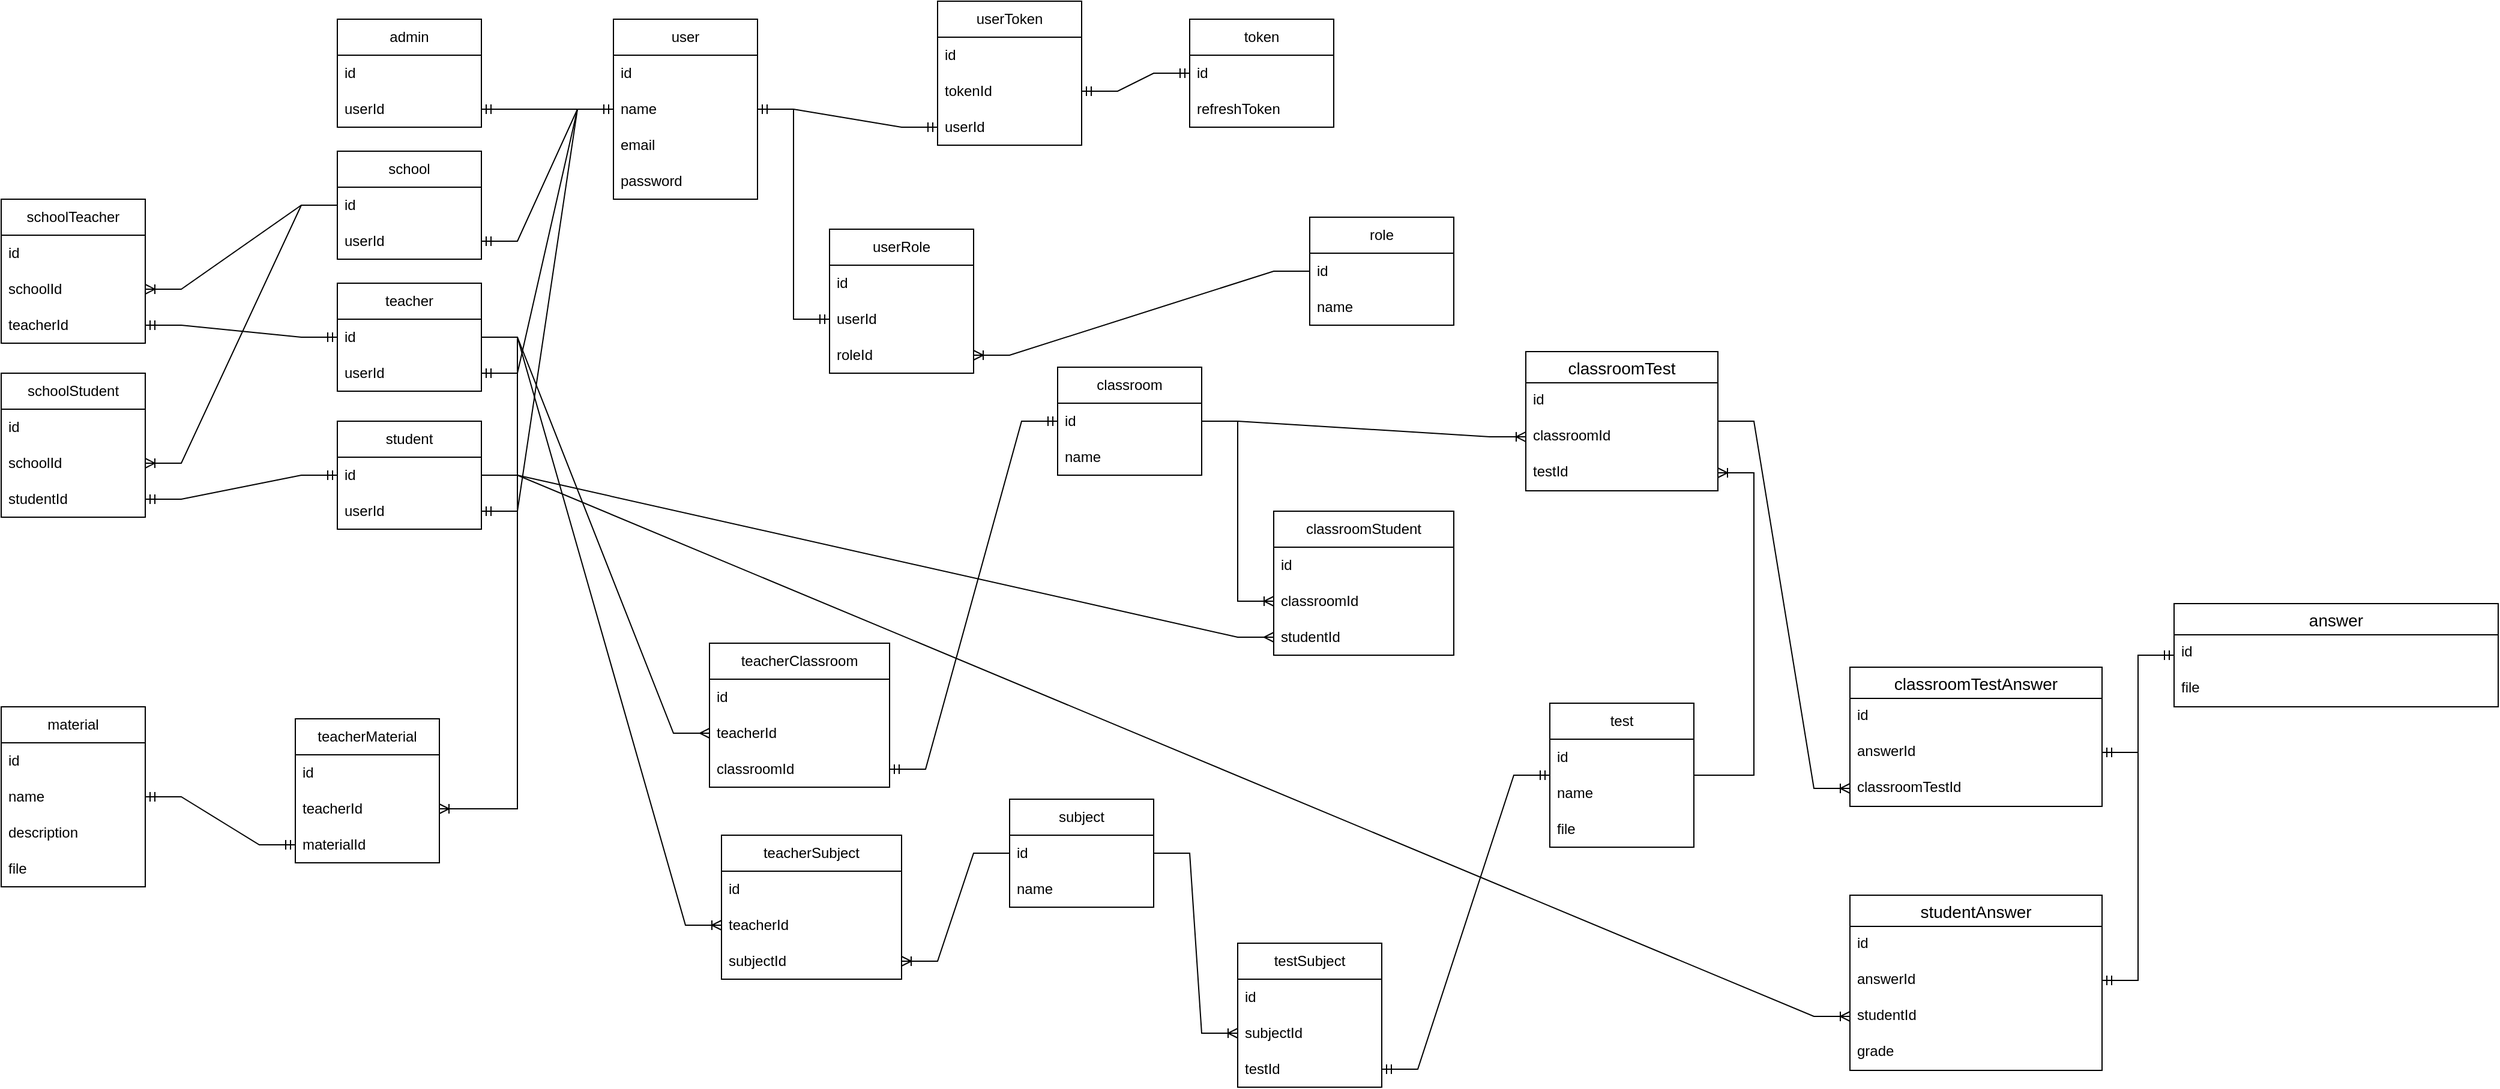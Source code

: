 <mxfile version="21.1.2" type="device">
  <diagram name="Page-1" id="eALL8tD4Tv38lzcRnJ0T">
    <mxGraphModel dx="1354" dy="616" grid="1" gridSize="10" guides="1" tooltips="1" connect="1" arrows="1" fold="1" page="1" pageScale="1" pageWidth="850" pageHeight="1100" math="0" shadow="0">
      <root>
        <mxCell id="0" />
        <mxCell id="1" parent="0" />
        <mxCell id="xvfIE4TWABNg3Rq_-1RB-7" value="user" style="swimlane;fontStyle=0;childLayout=stackLayout;horizontal=1;startSize=30;horizontalStack=0;resizeParent=1;resizeParentMax=0;resizeLast=0;collapsible=1;marginBottom=0;whiteSpace=wrap;html=1;" parent="1" vertex="1">
          <mxGeometry x="550" y="30" width="120" height="150" as="geometry" />
        </mxCell>
        <mxCell id="xvfIE4TWABNg3Rq_-1RB-8" value="id" style="text;strokeColor=none;fillColor=none;align=left;verticalAlign=middle;spacingLeft=4;spacingRight=4;overflow=hidden;points=[[0,0.5],[1,0.5]];portConstraint=eastwest;rotatable=0;whiteSpace=wrap;html=1;" parent="xvfIE4TWABNg3Rq_-1RB-7" vertex="1">
          <mxGeometry y="30" width="120" height="30" as="geometry" />
        </mxCell>
        <mxCell id="xvfIE4TWABNg3Rq_-1RB-9" value="name" style="text;strokeColor=none;fillColor=none;align=left;verticalAlign=middle;spacingLeft=4;spacingRight=4;overflow=hidden;points=[[0,0.5],[1,0.5]];portConstraint=eastwest;rotatable=0;whiteSpace=wrap;html=1;" parent="xvfIE4TWABNg3Rq_-1RB-7" vertex="1">
          <mxGeometry y="60" width="120" height="30" as="geometry" />
        </mxCell>
        <mxCell id="xvfIE4TWABNg3Rq_-1RB-10" value="email" style="text;strokeColor=none;fillColor=none;align=left;verticalAlign=middle;spacingLeft=4;spacingRight=4;overflow=hidden;points=[[0,0.5],[1,0.5]];portConstraint=eastwest;rotatable=0;whiteSpace=wrap;html=1;" parent="xvfIE4TWABNg3Rq_-1RB-7" vertex="1">
          <mxGeometry y="90" width="120" height="30" as="geometry" />
        </mxCell>
        <mxCell id="VSKxh8Pu2rIvgMuT44nd-1" value="password" style="text;strokeColor=none;fillColor=none;align=left;verticalAlign=middle;spacingLeft=4;spacingRight=4;overflow=hidden;points=[[0,0.5],[1,0.5]];portConstraint=eastwest;rotatable=0;whiteSpace=wrap;html=1;" parent="xvfIE4TWABNg3Rq_-1RB-7" vertex="1">
          <mxGeometry y="120" width="120" height="30" as="geometry" />
        </mxCell>
        <mxCell id="xvfIE4TWABNg3Rq_-1RB-12" value="userRole" style="swimlane;fontStyle=0;childLayout=stackLayout;horizontal=1;startSize=30;horizontalStack=0;resizeParent=1;resizeParentMax=0;resizeLast=0;collapsible=1;marginBottom=0;whiteSpace=wrap;html=1;" parent="1" vertex="1">
          <mxGeometry x="730" y="205" width="120" height="120" as="geometry" />
        </mxCell>
        <mxCell id="xvfIE4TWABNg3Rq_-1RB-13" value="id" style="text;strokeColor=none;fillColor=none;align=left;verticalAlign=middle;spacingLeft=4;spacingRight=4;overflow=hidden;points=[[0,0.5],[1,0.5]];portConstraint=eastwest;rotatable=0;whiteSpace=wrap;html=1;" parent="xvfIE4TWABNg3Rq_-1RB-12" vertex="1">
          <mxGeometry y="30" width="120" height="30" as="geometry" />
        </mxCell>
        <mxCell id="xvfIE4TWABNg3Rq_-1RB-14" value="userId" style="text;strokeColor=none;fillColor=none;align=left;verticalAlign=middle;spacingLeft=4;spacingRight=4;overflow=hidden;points=[[0,0.5],[1,0.5]];portConstraint=eastwest;rotatable=0;whiteSpace=wrap;html=1;" parent="xvfIE4TWABNg3Rq_-1RB-12" vertex="1">
          <mxGeometry y="60" width="120" height="30" as="geometry" />
        </mxCell>
        <mxCell id="xvfIE4TWABNg3Rq_-1RB-15" value="roleId" style="text;strokeColor=none;fillColor=none;align=left;verticalAlign=middle;spacingLeft=4;spacingRight=4;overflow=hidden;points=[[0,0.5],[1,0.5]];portConstraint=eastwest;rotatable=0;whiteSpace=wrap;html=1;" parent="xvfIE4TWABNg3Rq_-1RB-12" vertex="1">
          <mxGeometry y="90" width="120" height="30" as="geometry" />
        </mxCell>
        <mxCell id="xvfIE4TWABNg3Rq_-1RB-16" value="role" style="swimlane;fontStyle=0;childLayout=stackLayout;horizontal=1;startSize=30;horizontalStack=0;resizeParent=1;resizeParentMax=0;resizeLast=0;collapsible=1;marginBottom=0;whiteSpace=wrap;html=1;" parent="1" vertex="1">
          <mxGeometry x="1130" y="195" width="120" height="90" as="geometry" />
        </mxCell>
        <mxCell id="xvfIE4TWABNg3Rq_-1RB-17" value="id" style="text;strokeColor=none;fillColor=none;align=left;verticalAlign=middle;spacingLeft=4;spacingRight=4;overflow=hidden;points=[[0,0.5],[1,0.5]];portConstraint=eastwest;rotatable=0;whiteSpace=wrap;html=1;" parent="xvfIE4TWABNg3Rq_-1RB-16" vertex="1">
          <mxGeometry y="30" width="120" height="30" as="geometry" />
        </mxCell>
        <mxCell id="xvfIE4TWABNg3Rq_-1RB-18" value="name" style="text;strokeColor=none;fillColor=none;align=left;verticalAlign=middle;spacingLeft=4;spacingRight=4;overflow=hidden;points=[[0,0.5],[1,0.5]];portConstraint=eastwest;rotatable=0;whiteSpace=wrap;html=1;" parent="xvfIE4TWABNg3Rq_-1RB-16" vertex="1">
          <mxGeometry y="60" width="120" height="30" as="geometry" />
        </mxCell>
        <mxCell id="xvfIE4TWABNg3Rq_-1RB-23" value="" style="edgeStyle=entityRelationEdgeStyle;fontSize=12;html=1;endArrow=ERoneToMany;rounded=0;" parent="1" source="xvfIE4TWABNg3Rq_-1RB-16" target="xvfIE4TWABNg3Rq_-1RB-15" edge="1">
          <mxGeometry width="100" height="100" relative="1" as="geometry">
            <mxPoint x="655" y="225" as="sourcePoint" />
            <mxPoint x="755" y="125" as="targetPoint" />
          </mxGeometry>
        </mxCell>
        <mxCell id="xvfIE4TWABNg3Rq_-1RB-32" value="schoolStudent" style="swimlane;fontStyle=0;childLayout=stackLayout;horizontal=1;startSize=30;horizontalStack=0;resizeParent=1;resizeParentMax=0;resizeLast=0;collapsible=1;marginBottom=0;whiteSpace=wrap;html=1;" parent="1" vertex="1">
          <mxGeometry x="40" y="325" width="120" height="120" as="geometry" />
        </mxCell>
        <mxCell id="xvfIE4TWABNg3Rq_-1RB-33" value="id" style="text;strokeColor=none;fillColor=none;align=left;verticalAlign=middle;spacingLeft=4;spacingRight=4;overflow=hidden;points=[[0,0.5],[1,0.5]];portConstraint=eastwest;rotatable=0;whiteSpace=wrap;html=1;" parent="xvfIE4TWABNg3Rq_-1RB-32" vertex="1">
          <mxGeometry y="30" width="120" height="30" as="geometry" />
        </mxCell>
        <mxCell id="xvfIE4TWABNg3Rq_-1RB-34" value="schoolId" style="text;strokeColor=none;fillColor=none;align=left;verticalAlign=middle;spacingLeft=4;spacingRight=4;overflow=hidden;points=[[0,0.5],[1,0.5]];portConstraint=eastwest;rotatable=0;whiteSpace=wrap;html=1;" parent="xvfIE4TWABNg3Rq_-1RB-32" vertex="1">
          <mxGeometry y="60" width="120" height="30" as="geometry" />
        </mxCell>
        <mxCell id="xvfIE4TWABNg3Rq_-1RB-35" value="studentId" style="text;strokeColor=none;fillColor=none;align=left;verticalAlign=middle;spacingLeft=4;spacingRight=4;overflow=hidden;points=[[0,0.5],[1,0.5]];portConstraint=eastwest;rotatable=0;whiteSpace=wrap;html=1;" parent="xvfIE4TWABNg3Rq_-1RB-32" vertex="1">
          <mxGeometry y="90" width="120" height="30" as="geometry" />
        </mxCell>
        <mxCell id="xvfIE4TWABNg3Rq_-1RB-36" value="student" style="swimlane;fontStyle=0;childLayout=stackLayout;horizontal=1;startSize=30;horizontalStack=0;resizeParent=1;resizeParentMax=0;resizeLast=0;collapsible=1;marginBottom=0;whiteSpace=wrap;html=1;" parent="1" vertex="1">
          <mxGeometry x="320" y="365" width="120" height="90" as="geometry" />
        </mxCell>
        <mxCell id="xvfIE4TWABNg3Rq_-1RB-37" value="id" style="text;strokeColor=none;fillColor=none;align=left;verticalAlign=middle;spacingLeft=4;spacingRight=4;overflow=hidden;points=[[0,0.5],[1,0.5]];portConstraint=eastwest;rotatable=0;whiteSpace=wrap;html=1;" parent="xvfIE4TWABNg3Rq_-1RB-36" vertex="1">
          <mxGeometry y="30" width="120" height="30" as="geometry" />
        </mxCell>
        <mxCell id="xvfIE4TWABNg3Rq_-1RB-38" value="userId" style="text;strokeColor=none;fillColor=none;align=left;verticalAlign=middle;spacingLeft=4;spacingRight=4;overflow=hidden;points=[[0,0.5],[1,0.5]];portConstraint=eastwest;rotatable=0;whiteSpace=wrap;html=1;" parent="xvfIE4TWABNg3Rq_-1RB-36" vertex="1">
          <mxGeometry y="60" width="120" height="30" as="geometry" />
        </mxCell>
        <mxCell id="xvfIE4TWABNg3Rq_-1RB-40" value="teacher" style="swimlane;fontStyle=0;childLayout=stackLayout;horizontal=1;startSize=30;horizontalStack=0;resizeParent=1;resizeParentMax=0;resizeLast=0;collapsible=1;marginBottom=0;whiteSpace=wrap;html=1;" parent="1" vertex="1">
          <mxGeometry x="320" y="250" width="120" height="90" as="geometry" />
        </mxCell>
        <mxCell id="xvfIE4TWABNg3Rq_-1RB-41" value="id" style="text;strokeColor=none;fillColor=none;align=left;verticalAlign=middle;spacingLeft=4;spacingRight=4;overflow=hidden;points=[[0,0.5],[1,0.5]];portConstraint=eastwest;rotatable=0;whiteSpace=wrap;html=1;" parent="xvfIE4TWABNg3Rq_-1RB-40" vertex="1">
          <mxGeometry y="30" width="120" height="30" as="geometry" />
        </mxCell>
        <mxCell id="xvfIE4TWABNg3Rq_-1RB-56" value="userId" style="text;strokeColor=none;fillColor=none;align=left;verticalAlign=middle;spacingLeft=4;spacingRight=4;overflow=hidden;points=[[0,0.5],[1,0.5]];portConstraint=eastwest;rotatable=0;whiteSpace=wrap;html=1;" parent="xvfIE4TWABNg3Rq_-1RB-40" vertex="1">
          <mxGeometry y="60" width="120" height="30" as="geometry" />
        </mxCell>
        <mxCell id="xvfIE4TWABNg3Rq_-1RB-44" value="school" style="swimlane;fontStyle=0;childLayout=stackLayout;horizontal=1;startSize=30;horizontalStack=0;resizeParent=1;resizeParentMax=0;resizeLast=0;collapsible=1;marginBottom=0;whiteSpace=wrap;html=1;" parent="1" vertex="1">
          <mxGeometry x="320" y="140" width="120" height="90" as="geometry" />
        </mxCell>
        <mxCell id="xvfIE4TWABNg3Rq_-1RB-45" value="id" style="text;strokeColor=none;fillColor=none;align=left;verticalAlign=middle;spacingLeft=4;spacingRight=4;overflow=hidden;points=[[0,0.5],[1,0.5]];portConstraint=eastwest;rotatable=0;whiteSpace=wrap;html=1;" parent="xvfIE4TWABNg3Rq_-1RB-44" vertex="1">
          <mxGeometry y="30" width="120" height="30" as="geometry" />
        </mxCell>
        <mxCell id="xvfIE4TWABNg3Rq_-1RB-46" value="userId" style="text;strokeColor=none;fillColor=none;align=left;verticalAlign=middle;spacingLeft=4;spacingRight=4;overflow=hidden;points=[[0,0.5],[1,0.5]];portConstraint=eastwest;rotatable=0;whiteSpace=wrap;html=1;" parent="xvfIE4TWABNg3Rq_-1RB-44" vertex="1">
          <mxGeometry y="60" width="120" height="30" as="geometry" />
        </mxCell>
        <mxCell id="xvfIE4TWABNg3Rq_-1RB-48" value="admin" style="swimlane;fontStyle=0;childLayout=stackLayout;horizontal=1;startSize=30;horizontalStack=0;resizeParent=1;resizeParentMax=0;resizeLast=0;collapsible=1;marginBottom=0;whiteSpace=wrap;html=1;" parent="1" vertex="1">
          <mxGeometry x="320" y="30" width="120" height="90" as="geometry" />
        </mxCell>
        <mxCell id="xvfIE4TWABNg3Rq_-1RB-49" value="id" style="text;strokeColor=none;fillColor=none;align=left;verticalAlign=middle;spacingLeft=4;spacingRight=4;overflow=hidden;points=[[0,0.5],[1,0.5]];portConstraint=eastwest;rotatable=0;whiteSpace=wrap;html=1;" parent="xvfIE4TWABNg3Rq_-1RB-48" vertex="1">
          <mxGeometry y="30" width="120" height="30" as="geometry" />
        </mxCell>
        <mxCell id="xvfIE4TWABNg3Rq_-1RB-50" value="userId" style="text;strokeColor=none;fillColor=none;align=left;verticalAlign=middle;spacingLeft=4;spacingRight=4;overflow=hidden;points=[[0,0.5],[1,0.5]];portConstraint=eastwest;rotatable=0;whiteSpace=wrap;html=1;" parent="xvfIE4TWABNg3Rq_-1RB-48" vertex="1">
          <mxGeometry y="60" width="120" height="30" as="geometry" />
        </mxCell>
        <mxCell id="xvfIE4TWABNg3Rq_-1RB-58" value="" style="edgeStyle=entityRelationEdgeStyle;fontSize=12;html=1;endArrow=ERmandOne;startArrow=ERmandOne;rounded=0;" parent="1" source="xvfIE4TWABNg3Rq_-1RB-38" target="xvfIE4TWABNg3Rq_-1RB-7" edge="1">
          <mxGeometry width="100" height="100" relative="1" as="geometry">
            <mxPoint x="380" y="260" as="sourcePoint" />
            <mxPoint x="480" y="160" as="targetPoint" />
          </mxGeometry>
        </mxCell>
        <mxCell id="xvfIE4TWABNg3Rq_-1RB-59" value="" style="edgeStyle=entityRelationEdgeStyle;fontSize=12;html=1;endArrow=ERmandOne;startArrow=ERmandOne;rounded=0;" parent="1" source="xvfIE4TWABNg3Rq_-1RB-46" target="xvfIE4TWABNg3Rq_-1RB-7" edge="1">
          <mxGeometry width="100" height="100" relative="1" as="geometry">
            <mxPoint x="380" y="260" as="sourcePoint" />
            <mxPoint x="480" y="160" as="targetPoint" />
          </mxGeometry>
        </mxCell>
        <mxCell id="xvfIE4TWABNg3Rq_-1RB-60" value="" style="edgeStyle=entityRelationEdgeStyle;fontSize=12;html=1;endArrow=ERmandOne;startArrow=ERmandOne;rounded=0;" parent="1" source="xvfIE4TWABNg3Rq_-1RB-56" target="xvfIE4TWABNg3Rq_-1RB-7" edge="1">
          <mxGeometry width="100" height="100" relative="1" as="geometry">
            <mxPoint x="380" y="260" as="sourcePoint" />
            <mxPoint x="480" y="160" as="targetPoint" />
          </mxGeometry>
        </mxCell>
        <mxCell id="xvfIE4TWABNg3Rq_-1RB-61" value="" style="edgeStyle=entityRelationEdgeStyle;fontSize=12;html=1;endArrow=ERmandOne;startArrow=ERmandOne;rounded=0;" parent="1" source="xvfIE4TWABNg3Rq_-1RB-50" target="xvfIE4TWABNg3Rq_-1RB-7" edge="1">
          <mxGeometry width="100" height="100" relative="1" as="geometry">
            <mxPoint x="380" y="260" as="sourcePoint" />
            <mxPoint x="480" y="160" as="targetPoint" />
          </mxGeometry>
        </mxCell>
        <mxCell id="xvfIE4TWABNg3Rq_-1RB-62" value="" style="edgeStyle=entityRelationEdgeStyle;fontSize=12;html=1;endArrow=ERoneToMany;rounded=0;" parent="1" source="xvfIE4TWABNg3Rq_-1RB-44" target="xvfIE4TWABNg3Rq_-1RB-34" edge="1">
          <mxGeometry width="100" height="100" relative="1" as="geometry">
            <mxPoint x="200" y="380" as="sourcePoint" />
            <mxPoint x="300" y="280" as="targetPoint" />
          </mxGeometry>
        </mxCell>
        <mxCell id="xvfIE4TWABNg3Rq_-1RB-63" value="" style="edgeStyle=entityRelationEdgeStyle;fontSize=12;html=1;endArrow=ERmandOne;startArrow=ERmandOne;rounded=0;" parent="1" source="xvfIE4TWABNg3Rq_-1RB-35" target="xvfIE4TWABNg3Rq_-1RB-36" edge="1">
          <mxGeometry width="100" height="100" relative="1" as="geometry">
            <mxPoint x="200" y="380" as="sourcePoint" />
            <mxPoint x="300" y="280" as="targetPoint" />
          </mxGeometry>
        </mxCell>
        <mxCell id="xvfIE4TWABNg3Rq_-1RB-64" value="schoolTeacher" style="swimlane;fontStyle=0;childLayout=stackLayout;horizontal=1;startSize=30;horizontalStack=0;resizeParent=1;resizeParentMax=0;resizeLast=0;collapsible=1;marginBottom=0;whiteSpace=wrap;html=1;" parent="1" vertex="1">
          <mxGeometry x="40" y="180" width="120" height="120" as="geometry" />
        </mxCell>
        <mxCell id="xvfIE4TWABNg3Rq_-1RB-65" value="id" style="text;strokeColor=none;fillColor=none;align=left;verticalAlign=middle;spacingLeft=4;spacingRight=4;overflow=hidden;points=[[0,0.5],[1,0.5]];portConstraint=eastwest;rotatable=0;whiteSpace=wrap;html=1;" parent="xvfIE4TWABNg3Rq_-1RB-64" vertex="1">
          <mxGeometry y="30" width="120" height="30" as="geometry" />
        </mxCell>
        <mxCell id="xvfIE4TWABNg3Rq_-1RB-66" value="schoolId" style="text;strokeColor=none;fillColor=none;align=left;verticalAlign=middle;spacingLeft=4;spacingRight=4;overflow=hidden;points=[[0,0.5],[1,0.5]];portConstraint=eastwest;rotatable=0;whiteSpace=wrap;html=1;" parent="xvfIE4TWABNg3Rq_-1RB-64" vertex="1">
          <mxGeometry y="60" width="120" height="30" as="geometry" />
        </mxCell>
        <mxCell id="xvfIE4TWABNg3Rq_-1RB-67" value="teacherId" style="text;strokeColor=none;fillColor=none;align=left;verticalAlign=middle;spacingLeft=4;spacingRight=4;overflow=hidden;points=[[0,0.5],[1,0.5]];portConstraint=eastwest;rotatable=0;whiteSpace=wrap;html=1;" parent="xvfIE4TWABNg3Rq_-1RB-64" vertex="1">
          <mxGeometry y="90" width="120" height="30" as="geometry" />
        </mxCell>
        <mxCell id="xvfIE4TWABNg3Rq_-1RB-68" value="" style="edgeStyle=entityRelationEdgeStyle;fontSize=12;html=1;endArrow=ERmandOne;startArrow=ERmandOne;rounded=0;" parent="1" source="xvfIE4TWABNg3Rq_-1RB-67" target="xvfIE4TWABNg3Rq_-1RB-40" edge="1">
          <mxGeometry width="100" height="100" relative="1" as="geometry">
            <mxPoint x="200" y="380" as="sourcePoint" />
            <mxPoint x="300" y="280" as="targetPoint" />
          </mxGeometry>
        </mxCell>
        <mxCell id="xvfIE4TWABNg3Rq_-1RB-69" value="" style="edgeStyle=entityRelationEdgeStyle;fontSize=12;html=1;endArrow=ERoneToMany;rounded=0;" parent="1" source="xvfIE4TWABNg3Rq_-1RB-44" target="xvfIE4TWABNg3Rq_-1RB-66" edge="1">
          <mxGeometry width="100" height="100" relative="1" as="geometry">
            <mxPoint x="200" y="380" as="sourcePoint" />
            <mxPoint x="300" y="280" as="targetPoint" />
          </mxGeometry>
        </mxCell>
        <mxCell id="xvfIE4TWABNg3Rq_-1RB-70" value="subject" style="swimlane;fontStyle=0;childLayout=stackLayout;horizontal=1;startSize=30;horizontalStack=0;resizeParent=1;resizeParentMax=0;resizeLast=0;collapsible=1;marginBottom=0;whiteSpace=wrap;html=1;" parent="1" vertex="1">
          <mxGeometry x="880" y="680" width="120" height="90" as="geometry" />
        </mxCell>
        <mxCell id="xvfIE4TWABNg3Rq_-1RB-71" value="id" style="text;strokeColor=none;fillColor=none;align=left;verticalAlign=middle;spacingLeft=4;spacingRight=4;overflow=hidden;points=[[0,0.5],[1,0.5]];portConstraint=eastwest;rotatable=0;whiteSpace=wrap;html=1;" parent="xvfIE4TWABNg3Rq_-1RB-70" vertex="1">
          <mxGeometry y="30" width="120" height="30" as="geometry" />
        </mxCell>
        <mxCell id="xvfIE4TWABNg3Rq_-1RB-72" value="name" style="text;strokeColor=none;fillColor=none;align=left;verticalAlign=middle;spacingLeft=4;spacingRight=4;overflow=hidden;points=[[0,0.5],[1,0.5]];portConstraint=eastwest;rotatable=0;whiteSpace=wrap;html=1;" parent="xvfIE4TWABNg3Rq_-1RB-70" vertex="1">
          <mxGeometry y="60" width="120" height="30" as="geometry" />
        </mxCell>
        <mxCell id="xvfIE4TWABNg3Rq_-1RB-74" value="test" style="swimlane;fontStyle=0;childLayout=stackLayout;horizontal=1;startSize=30;horizontalStack=0;resizeParent=1;resizeParentMax=0;resizeLast=0;collapsible=1;marginBottom=0;whiteSpace=wrap;html=1;" parent="1" vertex="1">
          <mxGeometry x="1330" y="600" width="120" height="120" as="geometry" />
        </mxCell>
        <mxCell id="xvfIE4TWABNg3Rq_-1RB-75" value="id" style="text;strokeColor=none;fillColor=none;align=left;verticalAlign=middle;spacingLeft=4;spacingRight=4;overflow=hidden;points=[[0,0.5],[1,0.5]];portConstraint=eastwest;rotatable=0;whiteSpace=wrap;html=1;" parent="xvfIE4TWABNg3Rq_-1RB-74" vertex="1">
          <mxGeometry y="30" width="120" height="30" as="geometry" />
        </mxCell>
        <mxCell id="xvfIE4TWABNg3Rq_-1RB-76" value="name" style="text;strokeColor=none;fillColor=none;align=left;verticalAlign=middle;spacingLeft=4;spacingRight=4;overflow=hidden;points=[[0,0.5],[1,0.5]];portConstraint=eastwest;rotatable=0;whiteSpace=wrap;html=1;" parent="xvfIE4TWABNg3Rq_-1RB-74" vertex="1">
          <mxGeometry y="60" width="120" height="30" as="geometry" />
        </mxCell>
        <mxCell id="xvfIE4TWABNg3Rq_-1RB-125" value="file" style="text;strokeColor=none;fillColor=none;align=left;verticalAlign=middle;spacingLeft=4;spacingRight=4;overflow=hidden;points=[[0,0.5],[1,0.5]];portConstraint=eastwest;rotatable=0;whiteSpace=wrap;html=1;" parent="xvfIE4TWABNg3Rq_-1RB-74" vertex="1">
          <mxGeometry y="90" width="120" height="30" as="geometry" />
        </mxCell>
        <mxCell id="xvfIE4TWABNg3Rq_-1RB-77" value="testSubject" style="swimlane;fontStyle=0;childLayout=stackLayout;horizontal=1;startSize=30;horizontalStack=0;resizeParent=1;resizeParentMax=0;resizeLast=0;collapsible=1;marginBottom=0;whiteSpace=wrap;html=1;" parent="1" vertex="1">
          <mxGeometry x="1070" y="800" width="120" height="120" as="geometry" />
        </mxCell>
        <mxCell id="xvfIE4TWABNg3Rq_-1RB-78" value="id" style="text;strokeColor=none;fillColor=none;align=left;verticalAlign=middle;spacingLeft=4;spacingRight=4;overflow=hidden;points=[[0,0.5],[1,0.5]];portConstraint=eastwest;rotatable=0;whiteSpace=wrap;html=1;" parent="xvfIE4TWABNg3Rq_-1RB-77" vertex="1">
          <mxGeometry y="30" width="120" height="30" as="geometry" />
        </mxCell>
        <mxCell id="xvfIE4TWABNg3Rq_-1RB-79" value="subjectId" style="text;strokeColor=none;fillColor=none;align=left;verticalAlign=middle;spacingLeft=4;spacingRight=4;overflow=hidden;points=[[0,0.5],[1,0.5]];portConstraint=eastwest;rotatable=0;whiteSpace=wrap;html=1;" parent="xvfIE4TWABNg3Rq_-1RB-77" vertex="1">
          <mxGeometry y="60" width="120" height="30" as="geometry" />
        </mxCell>
        <mxCell id="xvfIE4TWABNg3Rq_-1RB-80" value="testId" style="text;strokeColor=none;fillColor=none;align=left;verticalAlign=middle;spacingLeft=4;spacingRight=4;overflow=hidden;points=[[0,0.5],[1,0.5]];portConstraint=eastwest;rotatable=0;whiteSpace=wrap;html=1;" parent="xvfIE4TWABNg3Rq_-1RB-77" vertex="1">
          <mxGeometry y="90" width="120" height="30" as="geometry" />
        </mxCell>
        <mxCell id="xvfIE4TWABNg3Rq_-1RB-81" value="" style="edgeStyle=entityRelationEdgeStyle;fontSize=12;html=1;endArrow=ERoneToMany;rounded=0;" parent="1" source="xvfIE4TWABNg3Rq_-1RB-70" target="xvfIE4TWABNg3Rq_-1RB-79" edge="1">
          <mxGeometry width="100" height="100" relative="1" as="geometry">
            <mxPoint x="1040" y="900" as="sourcePoint" />
            <mxPoint x="1140" y="800" as="targetPoint" />
          </mxGeometry>
        </mxCell>
        <mxCell id="xvfIE4TWABNg3Rq_-1RB-82" value="" style="edgeStyle=entityRelationEdgeStyle;fontSize=12;html=1;endArrow=ERmandOne;startArrow=ERmandOne;rounded=0;" parent="1" source="xvfIE4TWABNg3Rq_-1RB-80" target="xvfIE4TWABNg3Rq_-1RB-74" edge="1">
          <mxGeometry width="100" height="100" relative="1" as="geometry">
            <mxPoint x="1040" y="900" as="sourcePoint" />
            <mxPoint x="1140" y="800" as="targetPoint" />
          </mxGeometry>
        </mxCell>
        <mxCell id="xvfIE4TWABNg3Rq_-1RB-83" value="classroom" style="swimlane;fontStyle=0;childLayout=stackLayout;horizontal=1;startSize=30;horizontalStack=0;resizeParent=1;resizeParentMax=0;resizeLast=0;collapsible=1;marginBottom=0;whiteSpace=wrap;html=1;" parent="1" vertex="1">
          <mxGeometry x="920" y="320" width="120" height="90" as="geometry" />
        </mxCell>
        <mxCell id="xvfIE4TWABNg3Rq_-1RB-84" value="id" style="text;strokeColor=none;fillColor=none;align=left;verticalAlign=middle;spacingLeft=4;spacingRight=4;overflow=hidden;points=[[0,0.5],[1,0.5]];portConstraint=eastwest;rotatable=0;whiteSpace=wrap;html=1;" parent="xvfIE4TWABNg3Rq_-1RB-83" vertex="1">
          <mxGeometry y="30" width="120" height="30" as="geometry" />
        </mxCell>
        <mxCell id="xvfIE4TWABNg3Rq_-1RB-85" value="name" style="text;strokeColor=none;fillColor=none;align=left;verticalAlign=middle;spacingLeft=4;spacingRight=4;overflow=hidden;points=[[0,0.5],[1,0.5]];portConstraint=eastwest;rotatable=0;whiteSpace=wrap;html=1;" parent="xvfIE4TWABNg3Rq_-1RB-83" vertex="1">
          <mxGeometry y="60" width="120" height="30" as="geometry" />
        </mxCell>
        <mxCell id="xvfIE4TWABNg3Rq_-1RB-89" value="classroomStudent" style="swimlane;fontStyle=0;childLayout=stackLayout;horizontal=1;startSize=30;horizontalStack=0;resizeParent=1;resizeParentMax=0;resizeLast=0;collapsible=1;marginBottom=0;whiteSpace=wrap;html=1;" parent="1" vertex="1">
          <mxGeometry x="1100" y="440" width="150" height="120" as="geometry" />
        </mxCell>
        <mxCell id="xvfIE4TWABNg3Rq_-1RB-90" value="id" style="text;strokeColor=none;fillColor=none;align=left;verticalAlign=middle;spacingLeft=4;spacingRight=4;overflow=hidden;points=[[0,0.5],[1,0.5]];portConstraint=eastwest;rotatable=0;whiteSpace=wrap;html=1;" parent="xvfIE4TWABNg3Rq_-1RB-89" vertex="1">
          <mxGeometry y="30" width="150" height="30" as="geometry" />
        </mxCell>
        <mxCell id="xvfIE4TWABNg3Rq_-1RB-91" value="classroomId" style="text;strokeColor=none;fillColor=none;align=left;verticalAlign=middle;spacingLeft=4;spacingRight=4;overflow=hidden;points=[[0,0.5],[1,0.5]];portConstraint=eastwest;rotatable=0;whiteSpace=wrap;html=1;" parent="xvfIE4TWABNg3Rq_-1RB-89" vertex="1">
          <mxGeometry y="60" width="150" height="30" as="geometry" />
        </mxCell>
        <mxCell id="xvfIE4TWABNg3Rq_-1RB-92" value="studentId" style="text;strokeColor=none;fillColor=none;align=left;verticalAlign=middle;spacingLeft=4;spacingRight=4;overflow=hidden;points=[[0,0.5],[1,0.5]];portConstraint=eastwest;rotatable=0;whiteSpace=wrap;html=1;" parent="xvfIE4TWABNg3Rq_-1RB-89" vertex="1">
          <mxGeometry y="90" width="150" height="30" as="geometry" />
        </mxCell>
        <mxCell id="xvfIE4TWABNg3Rq_-1RB-95" value="teacherClassroom" style="swimlane;fontStyle=0;childLayout=stackLayout;horizontal=1;startSize=30;horizontalStack=0;resizeParent=1;resizeParentMax=0;resizeLast=0;collapsible=1;marginBottom=0;whiteSpace=wrap;html=1;" parent="1" vertex="1">
          <mxGeometry x="630" y="550" width="150" height="120" as="geometry" />
        </mxCell>
        <mxCell id="xvfIE4TWABNg3Rq_-1RB-96" value="id" style="text;strokeColor=none;fillColor=none;align=left;verticalAlign=middle;spacingLeft=4;spacingRight=4;overflow=hidden;points=[[0,0.5],[1,0.5]];portConstraint=eastwest;rotatable=0;whiteSpace=wrap;html=1;" parent="xvfIE4TWABNg3Rq_-1RB-95" vertex="1">
          <mxGeometry y="30" width="150" height="30" as="geometry" />
        </mxCell>
        <mxCell id="xvfIE4TWABNg3Rq_-1RB-97" value="teacherId" style="text;strokeColor=none;fillColor=none;align=left;verticalAlign=middle;spacingLeft=4;spacingRight=4;overflow=hidden;points=[[0,0.5],[1,0.5]];portConstraint=eastwest;rotatable=0;whiteSpace=wrap;html=1;" parent="xvfIE4TWABNg3Rq_-1RB-95" vertex="1">
          <mxGeometry y="60" width="150" height="30" as="geometry" />
        </mxCell>
        <mxCell id="xvfIE4TWABNg3Rq_-1RB-98" value="classroomId" style="text;strokeColor=none;fillColor=none;align=left;verticalAlign=middle;spacingLeft=4;spacingRight=4;overflow=hidden;points=[[0,0.5],[1,0.5]];portConstraint=eastwest;rotatable=0;whiteSpace=wrap;html=1;" parent="xvfIE4TWABNg3Rq_-1RB-95" vertex="1">
          <mxGeometry y="90" width="150" height="30" as="geometry" />
        </mxCell>
        <mxCell id="xvfIE4TWABNg3Rq_-1RB-99" value="" style="edgeStyle=entityRelationEdgeStyle;fontSize=12;html=1;endArrow=ERoneToMany;rounded=0;" parent="1" source="xvfIE4TWABNg3Rq_-1RB-83" target="xvfIE4TWABNg3Rq_-1RB-91" edge="1">
          <mxGeometry width="100" height="100" relative="1" as="geometry">
            <mxPoint x="200" y="570" as="sourcePoint" />
            <mxPoint x="300" y="470" as="targetPoint" />
          </mxGeometry>
        </mxCell>
        <mxCell id="xvfIE4TWABNg3Rq_-1RB-100" value="" style="edgeStyle=entityRelationEdgeStyle;fontSize=12;html=1;endArrow=ERmany;rounded=0;" parent="1" source="xvfIE4TWABNg3Rq_-1RB-36" target="xvfIE4TWABNg3Rq_-1RB-92" edge="1">
          <mxGeometry width="100" height="100" relative="1" as="geometry">
            <mxPoint x="200" y="570" as="sourcePoint" />
            <mxPoint x="300" y="470" as="targetPoint" />
          </mxGeometry>
        </mxCell>
        <mxCell id="xvfIE4TWABNg3Rq_-1RB-101" value="" style="edgeStyle=entityRelationEdgeStyle;fontSize=12;html=1;endArrow=ERmany;rounded=0;" parent="1" source="xvfIE4TWABNg3Rq_-1RB-40" target="xvfIE4TWABNg3Rq_-1RB-97" edge="1">
          <mxGeometry width="100" height="100" relative="1" as="geometry">
            <mxPoint x="450" y="400" as="sourcePoint" />
            <mxPoint x="550" y="300" as="targetPoint" />
          </mxGeometry>
        </mxCell>
        <mxCell id="xvfIE4TWABNg3Rq_-1RB-103" value="" style="edgeStyle=entityRelationEdgeStyle;fontSize=12;html=1;endArrow=ERmandOne;startArrow=ERmandOne;rounded=0;" parent="1" source="xvfIE4TWABNg3Rq_-1RB-98" target="xvfIE4TWABNg3Rq_-1RB-83" edge="1">
          <mxGeometry width="100" height="100" relative="1" as="geometry">
            <mxPoint x="450" y="500" as="sourcePoint" />
            <mxPoint x="550" y="400" as="targetPoint" />
          </mxGeometry>
        </mxCell>
        <mxCell id="xvfIE4TWABNg3Rq_-1RB-104" value="material" style="swimlane;fontStyle=0;childLayout=stackLayout;horizontal=1;startSize=30;horizontalStack=0;resizeParent=1;resizeParentMax=0;resizeLast=0;collapsible=1;marginBottom=0;whiteSpace=wrap;html=1;" parent="1" vertex="1">
          <mxGeometry x="40" y="603" width="120" height="150" as="geometry" />
        </mxCell>
        <mxCell id="xvfIE4TWABNg3Rq_-1RB-105" value="id" style="text;strokeColor=none;fillColor=none;align=left;verticalAlign=middle;spacingLeft=4;spacingRight=4;overflow=hidden;points=[[0,0.5],[1,0.5]];portConstraint=eastwest;rotatable=0;whiteSpace=wrap;html=1;" parent="xvfIE4TWABNg3Rq_-1RB-104" vertex="1">
          <mxGeometry y="30" width="120" height="30" as="geometry" />
        </mxCell>
        <mxCell id="xvfIE4TWABNg3Rq_-1RB-106" value="name" style="text;strokeColor=none;fillColor=none;align=left;verticalAlign=middle;spacingLeft=4;spacingRight=4;overflow=hidden;points=[[0,0.5],[1,0.5]];portConstraint=eastwest;rotatable=0;whiteSpace=wrap;html=1;" parent="xvfIE4TWABNg3Rq_-1RB-104" vertex="1">
          <mxGeometry y="60" width="120" height="30" as="geometry" />
        </mxCell>
        <mxCell id="xvfIE4TWABNg3Rq_-1RB-116" value="description" style="text;strokeColor=none;fillColor=none;align=left;verticalAlign=middle;spacingLeft=4;spacingRight=4;overflow=hidden;points=[[0,0.5],[1,0.5]];portConstraint=eastwest;rotatable=0;whiteSpace=wrap;html=1;" parent="xvfIE4TWABNg3Rq_-1RB-104" vertex="1">
          <mxGeometry y="90" width="120" height="30" as="geometry" />
        </mxCell>
        <mxCell id="xvfIE4TWABNg3Rq_-1RB-117" value="file" style="text;strokeColor=none;fillColor=none;align=left;verticalAlign=middle;spacingLeft=4;spacingRight=4;overflow=hidden;points=[[0,0.5],[1,0.5]];portConstraint=eastwest;rotatable=0;whiteSpace=wrap;html=1;" parent="xvfIE4TWABNg3Rq_-1RB-104" vertex="1">
          <mxGeometry y="120" width="120" height="30" as="geometry" />
        </mxCell>
        <mxCell id="xvfIE4TWABNg3Rq_-1RB-118" value="teacherMaterial" style="swimlane;fontStyle=0;childLayout=stackLayout;horizontal=1;startSize=30;horizontalStack=0;resizeParent=1;resizeParentMax=0;resizeLast=0;collapsible=1;marginBottom=0;whiteSpace=wrap;html=1;" parent="1" vertex="1">
          <mxGeometry x="285" y="613" width="120" height="120" as="geometry" />
        </mxCell>
        <mxCell id="xvfIE4TWABNg3Rq_-1RB-119" value="id" style="text;strokeColor=none;fillColor=none;align=left;verticalAlign=middle;spacingLeft=4;spacingRight=4;overflow=hidden;points=[[0,0.5],[1,0.5]];portConstraint=eastwest;rotatable=0;whiteSpace=wrap;html=1;" parent="xvfIE4TWABNg3Rq_-1RB-118" vertex="1">
          <mxGeometry y="30" width="120" height="30" as="geometry" />
        </mxCell>
        <mxCell id="xvfIE4TWABNg3Rq_-1RB-120" value="teacherId" style="text;strokeColor=none;fillColor=none;align=left;verticalAlign=middle;spacingLeft=4;spacingRight=4;overflow=hidden;points=[[0,0.5],[1,0.5]];portConstraint=eastwest;rotatable=0;whiteSpace=wrap;html=1;" parent="xvfIE4TWABNg3Rq_-1RB-118" vertex="1">
          <mxGeometry y="60" width="120" height="30" as="geometry" />
        </mxCell>
        <mxCell id="xvfIE4TWABNg3Rq_-1RB-121" value="materialId" style="text;strokeColor=none;fillColor=none;align=left;verticalAlign=middle;spacingLeft=4;spacingRight=4;overflow=hidden;points=[[0,0.5],[1,0.5]];portConstraint=eastwest;rotatable=0;whiteSpace=wrap;html=1;" parent="xvfIE4TWABNg3Rq_-1RB-118" vertex="1">
          <mxGeometry y="90" width="120" height="30" as="geometry" />
        </mxCell>
        <mxCell id="xvfIE4TWABNg3Rq_-1RB-123" value="" style="edgeStyle=entityRelationEdgeStyle;fontSize=12;html=1;endArrow=ERoneToMany;rounded=0;" parent="1" source="xvfIE4TWABNg3Rq_-1RB-40" target="xvfIE4TWABNg3Rq_-1RB-120" edge="1">
          <mxGeometry width="100" height="100" relative="1" as="geometry">
            <mxPoint x="510" y="630" as="sourcePoint" />
            <mxPoint x="610" y="530" as="targetPoint" />
          </mxGeometry>
        </mxCell>
        <mxCell id="xvfIE4TWABNg3Rq_-1RB-124" value="" style="edgeStyle=entityRelationEdgeStyle;fontSize=12;html=1;endArrow=ERmandOne;startArrow=ERmandOne;rounded=0;" parent="1" source="xvfIE4TWABNg3Rq_-1RB-104" target="xvfIE4TWABNg3Rq_-1RB-121" edge="1">
          <mxGeometry width="100" height="100" relative="1" as="geometry">
            <mxPoint x="430" y="633" as="sourcePoint" />
            <mxPoint x="530" y="533" as="targetPoint" />
          </mxGeometry>
        </mxCell>
        <mxCell id="xvfIE4TWABNg3Rq_-1RB-126" value="teacherSubject" style="swimlane;fontStyle=0;childLayout=stackLayout;horizontal=1;startSize=30;horizontalStack=0;resizeParent=1;resizeParentMax=0;resizeLast=0;collapsible=1;marginBottom=0;whiteSpace=wrap;html=1;" parent="1" vertex="1">
          <mxGeometry x="640" y="710" width="150" height="120" as="geometry" />
        </mxCell>
        <mxCell id="xvfIE4TWABNg3Rq_-1RB-127" value="id" style="text;strokeColor=none;fillColor=none;align=left;verticalAlign=middle;spacingLeft=4;spacingRight=4;overflow=hidden;points=[[0,0.5],[1,0.5]];portConstraint=eastwest;rotatable=0;whiteSpace=wrap;html=1;" parent="xvfIE4TWABNg3Rq_-1RB-126" vertex="1">
          <mxGeometry y="30" width="150" height="30" as="geometry" />
        </mxCell>
        <mxCell id="xvfIE4TWABNg3Rq_-1RB-128" value="teacherId" style="text;strokeColor=none;fillColor=none;align=left;verticalAlign=middle;spacingLeft=4;spacingRight=4;overflow=hidden;points=[[0,0.5],[1,0.5]];portConstraint=eastwest;rotatable=0;whiteSpace=wrap;html=1;" parent="xvfIE4TWABNg3Rq_-1RB-126" vertex="1">
          <mxGeometry y="60" width="150" height="30" as="geometry" />
        </mxCell>
        <mxCell id="xvfIE4TWABNg3Rq_-1RB-129" value="subjectId" style="text;strokeColor=none;fillColor=none;align=left;verticalAlign=middle;spacingLeft=4;spacingRight=4;overflow=hidden;points=[[0,0.5],[1,0.5]];portConstraint=eastwest;rotatable=0;whiteSpace=wrap;html=1;" parent="xvfIE4TWABNg3Rq_-1RB-126" vertex="1">
          <mxGeometry y="90" width="150" height="30" as="geometry" />
        </mxCell>
        <mxCell id="xvfIE4TWABNg3Rq_-1RB-132" value="" style="edgeStyle=entityRelationEdgeStyle;fontSize=12;html=1;endArrow=ERoneToMany;rounded=0;" parent="1" source="xvfIE4TWABNg3Rq_-1RB-70" target="xvfIE4TWABNg3Rq_-1RB-129" edge="1">
          <mxGeometry width="100" height="100" relative="1" as="geometry">
            <mxPoint x="600" y="710" as="sourcePoint" />
            <mxPoint x="700" y="610" as="targetPoint" />
          </mxGeometry>
        </mxCell>
        <mxCell id="xvfIE4TWABNg3Rq_-1RB-133" value="" style="edgeStyle=entityRelationEdgeStyle;fontSize=12;html=1;endArrow=ERoneToMany;rounded=0;" parent="1" source="xvfIE4TWABNg3Rq_-1RB-40" target="xvfIE4TWABNg3Rq_-1RB-128" edge="1">
          <mxGeometry width="100" height="100" relative="1" as="geometry">
            <mxPoint x="570" y="270" as="sourcePoint" />
            <mxPoint x="700" y="610" as="targetPoint" />
          </mxGeometry>
        </mxCell>
        <mxCell id="xvfIE4TWABNg3Rq_-1RB-134" value="classroomTest" style="swimlane;fontStyle=0;childLayout=stackLayout;horizontal=1;startSize=26;horizontalStack=0;resizeParent=1;resizeParentMax=0;resizeLast=0;collapsible=1;marginBottom=0;align=center;fontSize=14;" parent="1" vertex="1">
          <mxGeometry x="1310" y="307" width="160" height="116" as="geometry" />
        </mxCell>
        <mxCell id="xvfIE4TWABNg3Rq_-1RB-135" value="id" style="text;strokeColor=none;fillColor=none;spacingLeft=4;spacingRight=4;overflow=hidden;rotatable=0;points=[[0,0.5],[1,0.5]];portConstraint=eastwest;fontSize=12;whiteSpace=wrap;html=1;" parent="xvfIE4TWABNg3Rq_-1RB-134" vertex="1">
          <mxGeometry y="26" width="160" height="30" as="geometry" />
        </mxCell>
        <mxCell id="xvfIE4TWABNg3Rq_-1RB-136" value="classroomId" style="text;strokeColor=none;fillColor=none;spacingLeft=4;spacingRight=4;overflow=hidden;rotatable=0;points=[[0,0.5],[1,0.5]];portConstraint=eastwest;fontSize=12;whiteSpace=wrap;html=1;" parent="xvfIE4TWABNg3Rq_-1RB-134" vertex="1">
          <mxGeometry y="56" width="160" height="30" as="geometry" />
        </mxCell>
        <mxCell id="xvfIE4TWABNg3Rq_-1RB-137" value="testId" style="text;strokeColor=none;fillColor=none;spacingLeft=4;spacingRight=4;overflow=hidden;rotatable=0;points=[[0,0.5],[1,0.5]];portConstraint=eastwest;fontSize=12;whiteSpace=wrap;html=1;" parent="xvfIE4TWABNg3Rq_-1RB-134" vertex="1">
          <mxGeometry y="86" width="160" height="30" as="geometry" />
        </mxCell>
        <mxCell id="xvfIE4TWABNg3Rq_-1RB-138" value="" style="edgeStyle=entityRelationEdgeStyle;fontSize=12;html=1;endArrow=ERoneToMany;rounded=0;" parent="1" source="xvfIE4TWABNg3Rq_-1RB-83" target="xvfIE4TWABNg3Rq_-1RB-136" edge="1">
          <mxGeometry width="100" height="100" relative="1" as="geometry">
            <mxPoint x="1080" y="400" as="sourcePoint" />
            <mxPoint x="1180" y="300" as="targetPoint" />
          </mxGeometry>
        </mxCell>
        <mxCell id="xvfIE4TWABNg3Rq_-1RB-139" value="" style="edgeStyle=entityRelationEdgeStyle;fontSize=12;html=1;endArrow=ERoneToMany;rounded=0;" parent="1" source="xvfIE4TWABNg3Rq_-1RB-74" target="xvfIE4TWABNg3Rq_-1RB-137" edge="1">
          <mxGeometry width="100" height="100" relative="1" as="geometry">
            <mxPoint x="1080" y="600" as="sourcePoint" />
            <mxPoint x="1180" y="500" as="targetPoint" />
          </mxGeometry>
        </mxCell>
        <mxCell id="xvfIE4TWABNg3Rq_-1RB-145" value="answer" style="swimlane;fontStyle=0;childLayout=stackLayout;horizontal=1;startSize=26;horizontalStack=0;resizeParent=1;resizeParentMax=0;resizeLast=0;collapsible=1;marginBottom=0;align=center;fontSize=14;" parent="1" vertex="1">
          <mxGeometry x="1850" y="517" width="270" height="86" as="geometry" />
        </mxCell>
        <mxCell id="xvfIE4TWABNg3Rq_-1RB-146" value="id" style="text;strokeColor=none;fillColor=none;spacingLeft=4;spacingRight=4;overflow=hidden;rotatable=0;points=[[0,0.5],[1,0.5]];portConstraint=eastwest;fontSize=12;whiteSpace=wrap;html=1;" parent="xvfIE4TWABNg3Rq_-1RB-145" vertex="1">
          <mxGeometry y="26" width="270" height="30" as="geometry" />
        </mxCell>
        <mxCell id="xvfIE4TWABNg3Rq_-1RB-147" value="file" style="text;strokeColor=none;fillColor=none;spacingLeft=4;spacingRight=4;overflow=hidden;rotatable=0;points=[[0,0.5],[1,0.5]];portConstraint=eastwest;fontSize=12;whiteSpace=wrap;html=1;" parent="xvfIE4TWABNg3Rq_-1RB-145" vertex="1">
          <mxGeometry y="56" width="270" height="30" as="geometry" />
        </mxCell>
        <mxCell id="xvfIE4TWABNg3Rq_-1RB-150" value="classroomTestAnswer" style="swimlane;fontStyle=0;childLayout=stackLayout;horizontal=1;startSize=26;horizontalStack=0;resizeParent=1;resizeParentMax=0;resizeLast=0;collapsible=1;marginBottom=0;align=center;fontSize=14;" parent="1" vertex="1">
          <mxGeometry x="1580" y="570" width="210" height="116" as="geometry" />
        </mxCell>
        <mxCell id="xvfIE4TWABNg3Rq_-1RB-151" value="id" style="text;strokeColor=none;fillColor=none;spacingLeft=4;spacingRight=4;overflow=hidden;rotatable=0;points=[[0,0.5],[1,0.5]];portConstraint=eastwest;fontSize=12;whiteSpace=wrap;html=1;" parent="xvfIE4TWABNg3Rq_-1RB-150" vertex="1">
          <mxGeometry y="26" width="210" height="30" as="geometry" />
        </mxCell>
        <mxCell id="xvfIE4TWABNg3Rq_-1RB-152" value="answerId" style="text;strokeColor=none;fillColor=none;spacingLeft=4;spacingRight=4;overflow=hidden;rotatable=0;points=[[0,0.5],[1,0.5]];portConstraint=eastwest;fontSize=12;whiteSpace=wrap;html=1;" parent="xvfIE4TWABNg3Rq_-1RB-150" vertex="1">
          <mxGeometry y="56" width="210" height="30" as="geometry" />
        </mxCell>
        <mxCell id="xvfIE4TWABNg3Rq_-1RB-153" value="classroomTestId" style="text;strokeColor=none;fillColor=none;spacingLeft=4;spacingRight=4;overflow=hidden;rotatable=0;points=[[0,0.5],[1,0.5]];portConstraint=eastwest;fontSize=12;whiteSpace=wrap;html=1;" parent="xvfIE4TWABNg3Rq_-1RB-150" vertex="1">
          <mxGeometry y="86" width="210" height="30" as="geometry" />
        </mxCell>
        <mxCell id="xvfIE4TWABNg3Rq_-1RB-154" value="" style="edgeStyle=entityRelationEdgeStyle;fontSize=12;html=1;endArrow=ERoneToMany;rounded=0;" parent="1" source="xvfIE4TWABNg3Rq_-1RB-134" target="xvfIE4TWABNg3Rq_-1RB-153" edge="1">
          <mxGeometry width="100" height="100" relative="1" as="geometry">
            <mxPoint x="1660" y="630" as="sourcePoint" />
            <mxPoint x="1760" y="530" as="targetPoint" />
          </mxGeometry>
        </mxCell>
        <mxCell id="xvfIE4TWABNg3Rq_-1RB-155" value="" style="edgeStyle=entityRelationEdgeStyle;fontSize=12;html=1;endArrow=ERmandOne;startArrow=ERmandOne;rounded=0;" parent="1" source="xvfIE4TWABNg3Rq_-1RB-152" target="xvfIE4TWABNg3Rq_-1RB-145" edge="1">
          <mxGeometry width="100" height="100" relative="1" as="geometry">
            <mxPoint x="1660" y="630" as="sourcePoint" />
            <mxPoint x="1760" y="530" as="targetPoint" />
          </mxGeometry>
        </mxCell>
        <mxCell id="xvfIE4TWABNg3Rq_-1RB-156" value="studentAnswer" style="swimlane;fontStyle=0;childLayout=stackLayout;horizontal=1;startSize=26;horizontalStack=0;resizeParent=1;resizeParentMax=0;resizeLast=0;collapsible=1;marginBottom=0;align=center;fontSize=14;" parent="1" vertex="1">
          <mxGeometry x="1580" y="760" width="210" height="146" as="geometry" />
        </mxCell>
        <mxCell id="xvfIE4TWABNg3Rq_-1RB-157" value="id" style="text;strokeColor=none;fillColor=none;spacingLeft=4;spacingRight=4;overflow=hidden;rotatable=0;points=[[0,0.5],[1,0.5]];portConstraint=eastwest;fontSize=12;whiteSpace=wrap;html=1;" parent="xvfIE4TWABNg3Rq_-1RB-156" vertex="1">
          <mxGeometry y="26" width="210" height="30" as="geometry" />
        </mxCell>
        <mxCell id="xvfIE4TWABNg3Rq_-1RB-158" value="answerId" style="text;strokeColor=none;fillColor=none;spacingLeft=4;spacingRight=4;overflow=hidden;rotatable=0;points=[[0,0.5],[1,0.5]];portConstraint=eastwest;fontSize=12;whiteSpace=wrap;html=1;" parent="xvfIE4TWABNg3Rq_-1RB-156" vertex="1">
          <mxGeometry y="56" width="210" height="30" as="geometry" />
        </mxCell>
        <mxCell id="xvfIE4TWABNg3Rq_-1RB-159" value="studentId" style="text;strokeColor=none;fillColor=none;spacingLeft=4;spacingRight=4;overflow=hidden;rotatable=0;points=[[0,0.5],[1,0.5]];portConstraint=eastwest;fontSize=12;whiteSpace=wrap;html=1;" parent="xvfIE4TWABNg3Rq_-1RB-156" vertex="1">
          <mxGeometry y="86" width="210" height="30" as="geometry" />
        </mxCell>
        <mxCell id="ro9ScHgWO0I37j1Qz-iD-2" value="grade" style="text;strokeColor=none;fillColor=none;spacingLeft=4;spacingRight=4;overflow=hidden;rotatable=0;points=[[0,0.5],[1,0.5]];portConstraint=eastwest;fontSize=12;whiteSpace=wrap;html=1;" vertex="1" parent="xvfIE4TWABNg3Rq_-1RB-156">
          <mxGeometry y="116" width="210" height="30" as="geometry" />
        </mxCell>
        <mxCell id="xvfIE4TWABNg3Rq_-1RB-161" value="" style="edgeStyle=entityRelationEdgeStyle;fontSize=12;html=1;endArrow=ERmandOne;startArrow=ERmandOne;rounded=0;" parent="1" source="xvfIE4TWABNg3Rq_-1RB-158" target="xvfIE4TWABNg3Rq_-1RB-145" edge="1">
          <mxGeometry width="100" height="100" relative="1" as="geometry">
            <mxPoint x="1710" y="650" as="sourcePoint" />
            <mxPoint x="1810" y="550" as="targetPoint" />
          </mxGeometry>
        </mxCell>
        <mxCell id="xvfIE4TWABNg3Rq_-1RB-162" value="" style="edgeStyle=entityRelationEdgeStyle;fontSize=12;html=1;endArrow=ERoneToMany;rounded=0;" parent="1" source="xvfIE4TWABNg3Rq_-1RB-36" target="xvfIE4TWABNg3Rq_-1RB-159" edge="1">
          <mxGeometry width="100" height="100" relative="1" as="geometry">
            <mxPoint x="1380" y="680" as="sourcePoint" />
            <mxPoint x="1480" y="580" as="targetPoint" />
          </mxGeometry>
        </mxCell>
        <mxCell id="xvfIE4TWABNg3Rq_-1RB-163" value="" style="edgeStyle=entityRelationEdgeStyle;fontSize=12;html=1;endArrow=ERmandOne;startArrow=ERmandOne;rounded=0;" parent="1" source="xvfIE4TWABNg3Rq_-1RB-7" target="xvfIE4TWABNg3Rq_-1RB-14" edge="1">
          <mxGeometry width="100" height="100" relative="1" as="geometry">
            <mxPoint x="640" y="290" as="sourcePoint" />
            <mxPoint x="740" y="190" as="targetPoint" />
          </mxGeometry>
        </mxCell>
        <mxCell id="xvfIE4TWABNg3Rq_-1RB-164" value="token" style="swimlane;fontStyle=0;childLayout=stackLayout;horizontal=1;startSize=30;horizontalStack=0;resizeParent=1;resizeParentMax=0;resizeLast=0;collapsible=1;marginBottom=0;whiteSpace=wrap;html=1;" parent="1" vertex="1">
          <mxGeometry x="1030" y="30" width="120" height="90" as="geometry" />
        </mxCell>
        <mxCell id="xvfIE4TWABNg3Rq_-1RB-165" value="id" style="text;strokeColor=none;fillColor=none;align=left;verticalAlign=middle;spacingLeft=4;spacingRight=4;overflow=hidden;points=[[0,0.5],[1,0.5]];portConstraint=eastwest;rotatable=0;whiteSpace=wrap;html=1;" parent="xvfIE4TWABNg3Rq_-1RB-164" vertex="1">
          <mxGeometry y="30" width="120" height="30" as="geometry" />
        </mxCell>
        <mxCell id="xvfIE4TWABNg3Rq_-1RB-166" value="refreshToken" style="text;strokeColor=none;fillColor=none;align=left;verticalAlign=middle;spacingLeft=4;spacingRight=4;overflow=hidden;points=[[0,0.5],[1,0.5]];portConstraint=eastwest;rotatable=0;whiteSpace=wrap;html=1;" parent="xvfIE4TWABNg3Rq_-1RB-164" vertex="1">
          <mxGeometry y="60" width="120" height="30" as="geometry" />
        </mxCell>
        <mxCell id="xvfIE4TWABNg3Rq_-1RB-167" value="userToken" style="swimlane;fontStyle=0;childLayout=stackLayout;horizontal=1;startSize=30;horizontalStack=0;resizeParent=1;resizeParentMax=0;resizeLast=0;collapsible=1;marginBottom=0;whiteSpace=wrap;html=1;" parent="1" vertex="1">
          <mxGeometry x="820" y="15" width="120" height="120" as="geometry" />
        </mxCell>
        <mxCell id="xvfIE4TWABNg3Rq_-1RB-168" value="id" style="text;strokeColor=none;fillColor=none;align=left;verticalAlign=middle;spacingLeft=4;spacingRight=4;overflow=hidden;points=[[0,0.5],[1,0.5]];portConstraint=eastwest;rotatable=0;whiteSpace=wrap;html=1;" parent="xvfIE4TWABNg3Rq_-1RB-167" vertex="1">
          <mxGeometry y="30" width="120" height="30" as="geometry" />
        </mxCell>
        <mxCell id="xvfIE4TWABNg3Rq_-1RB-169" value="tokenId" style="text;strokeColor=none;fillColor=none;align=left;verticalAlign=middle;spacingLeft=4;spacingRight=4;overflow=hidden;points=[[0,0.5],[1,0.5]];portConstraint=eastwest;rotatable=0;whiteSpace=wrap;html=1;" parent="xvfIE4TWABNg3Rq_-1RB-167" vertex="1">
          <mxGeometry y="60" width="120" height="30" as="geometry" />
        </mxCell>
        <mxCell id="xvfIE4TWABNg3Rq_-1RB-170" value="userId" style="text;strokeColor=none;fillColor=none;align=left;verticalAlign=middle;spacingLeft=4;spacingRight=4;overflow=hidden;points=[[0,0.5],[1,0.5]];portConstraint=eastwest;rotatable=0;whiteSpace=wrap;html=1;" parent="xvfIE4TWABNg3Rq_-1RB-167" vertex="1">
          <mxGeometry y="90" width="120" height="30" as="geometry" />
        </mxCell>
        <mxCell id="xvfIE4TWABNg3Rq_-1RB-172" value="" style="edgeStyle=entityRelationEdgeStyle;fontSize=12;html=1;endArrow=ERmandOne;startArrow=ERmandOne;rounded=0;" parent="1" source="xvfIE4TWABNg3Rq_-1RB-7" target="xvfIE4TWABNg3Rq_-1RB-170" edge="1">
          <mxGeometry width="100" height="100" relative="1" as="geometry">
            <mxPoint x="920" y="270" as="sourcePoint" />
            <mxPoint x="1020" y="170" as="targetPoint" />
          </mxGeometry>
        </mxCell>
        <mxCell id="xvfIE4TWABNg3Rq_-1RB-173" value="" style="edgeStyle=entityRelationEdgeStyle;fontSize=12;html=1;endArrow=ERmandOne;startArrow=ERmandOne;rounded=0;" parent="1" source="xvfIE4TWABNg3Rq_-1RB-169" target="xvfIE4TWABNg3Rq_-1RB-164" edge="1">
          <mxGeometry width="100" height="100" relative="1" as="geometry">
            <mxPoint x="920" y="270" as="sourcePoint" />
            <mxPoint x="1020" y="170" as="targetPoint" />
          </mxGeometry>
        </mxCell>
      </root>
    </mxGraphModel>
  </diagram>
</mxfile>

